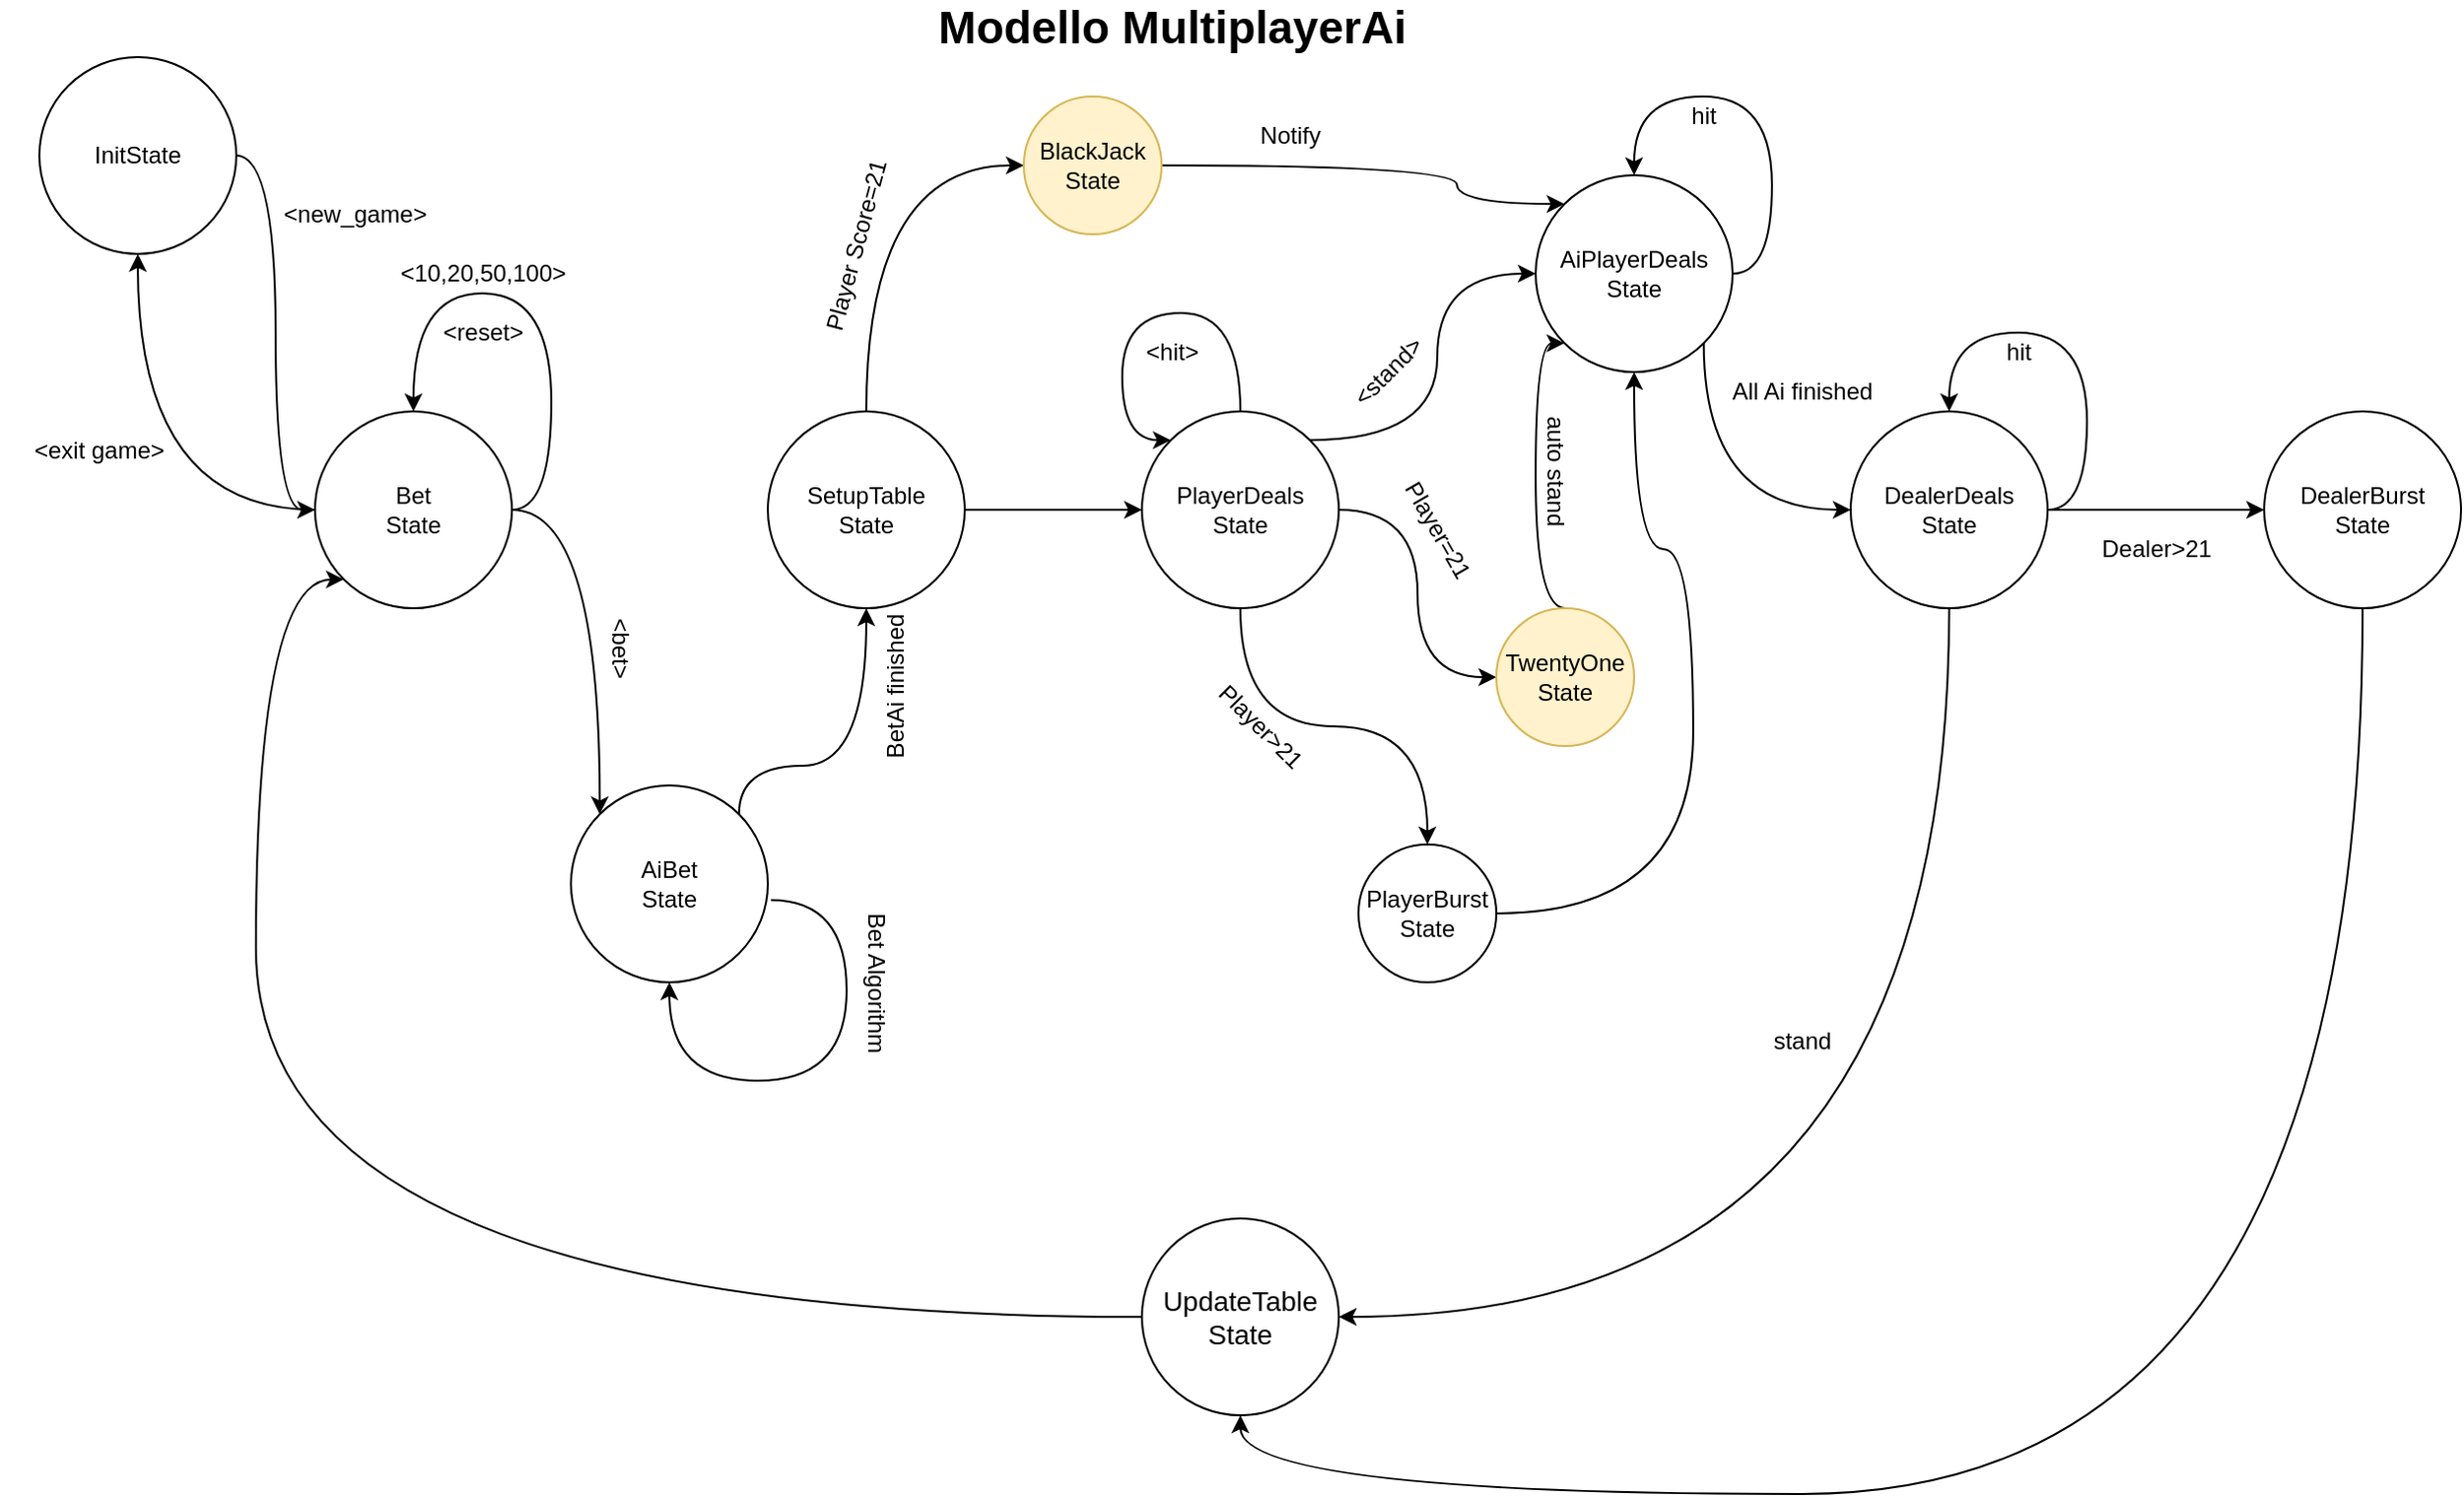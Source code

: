 <mxfile version="13.0.1" type="device"><diagram id="wh02KJCuq_wHx5F-cAOl" name="Page-1"><mxGraphModel dx="1038" dy="531" grid="1" gridSize="10" guides="1" tooltips="1" connect="1" arrows="1" fold="1" page="1" pageScale="1" pageWidth="850" pageHeight="1100" math="0" shadow="0"><root><mxCell id="0"/><mxCell id="1" parent="0"/><mxCell id="nEd0ZQ3Jc6tkUlyCRxLV-5" style="edgeStyle=orthogonalEdgeStyle;rounded=0;orthogonalLoop=1;jettySize=auto;html=1;exitX=1;exitY=0.5;exitDx=0;exitDy=0;curved=1;entryX=0;entryY=0.5;entryDx=0;entryDy=0;" parent="1" source="nEd0ZQ3Jc6tkUlyCRxLV-7" target="nEd0ZQ3Jc6tkUlyCRxLV-3" edge="1"><mxGeometry relative="1" as="geometry"/></mxCell><mxCell id="nEd0ZQ3Jc6tkUlyCRxLV-14" value="&amp;lt;new_game&amp;gt;" style="text;html=1;align=center;verticalAlign=middle;resizable=0;points=[];" parent="nEd0ZQ3Jc6tkUlyCRxLV-5" vertex="1" connectable="0"><mxGeometry x="-0.092" relative="1" as="geometry"><mxPoint x="40" y="-50" as="offset"/></mxGeometry></mxCell><mxCell id="nEd0ZQ3Jc6tkUlyCRxLV-10" style="edgeStyle=orthogonalEdgeStyle;curved=1;rounded=0;orthogonalLoop=1;jettySize=auto;html=1;exitX=1;exitY=0.5;exitDx=0;exitDy=0;entryX=0.5;entryY=0;entryDx=0;entryDy=0;" parent="1" source="nEd0ZQ3Jc6tkUlyCRxLV-3" target="nEd0ZQ3Jc6tkUlyCRxLV-3" edge="1"><mxGeometry relative="1" as="geometry"><mxPoint x="350" y="290" as="targetPoint"/><Array as="points"><mxPoint x="280" y="280"/><mxPoint x="280" y="170"/><mxPoint x="210" y="170"/></Array></mxGeometry></mxCell><mxCell id="nEd0ZQ3Jc6tkUlyCRxLV-18" style="edgeStyle=orthogonalEdgeStyle;curved=1;rounded=0;orthogonalLoop=1;jettySize=auto;html=1;entryX=0;entryY=0;entryDx=0;entryDy=0;" parent="1" source="nEd0ZQ3Jc6tkUlyCRxLV-3" target="p2_UENm3esjOspnEq72W-12" edge="1"><mxGeometry relative="1" as="geometry"/></mxCell><mxCell id="nEd0ZQ3Jc6tkUlyCRxLV-57" style="edgeStyle=orthogonalEdgeStyle;curved=1;rounded=0;orthogonalLoop=1;jettySize=auto;html=1;exitX=0;exitY=0.5;exitDx=0;exitDy=0;entryX=0.5;entryY=1;entryDx=0;entryDy=0;" parent="1" source="nEd0ZQ3Jc6tkUlyCRxLV-3" target="nEd0ZQ3Jc6tkUlyCRxLV-7" edge="1"><mxGeometry relative="1" as="geometry"/></mxCell><mxCell id="nEd0ZQ3Jc6tkUlyCRxLV-3" value="Bet&lt;br&gt;State" style="ellipse;whiteSpace=wrap;html=1;" parent="1" vertex="1"><mxGeometry x="160" y="230" width="100" height="100" as="geometry"/></mxCell><mxCell id="nEd0ZQ3Jc6tkUlyCRxLV-7" value="InitState" style="ellipse;whiteSpace=wrap;html=1;" parent="1" vertex="1"><mxGeometry x="20" y="50" width="100" height="100" as="geometry"/></mxCell><mxCell id="nEd0ZQ3Jc6tkUlyCRxLV-11" value="&amp;lt;bet&amp;gt;" style="text;html=1;align=center;verticalAlign=middle;resizable=0;points=[];autosize=1;rotation=90;" parent="1" vertex="1"><mxGeometry x="290" y="340" width="50" height="20" as="geometry"/></mxCell><mxCell id="nEd0ZQ3Jc6tkUlyCRxLV-16" value="&amp;lt;10,20,50,100&amp;gt;" style="text;html=1;align=center;verticalAlign=middle;resizable=0;points=[];autosize=1;" parent="1" vertex="1"><mxGeometry x="185" y="150" width="120" height="20" as="geometry"/></mxCell><mxCell id="nEd0ZQ3Jc6tkUlyCRxLV-20" style="edgeStyle=orthogonalEdgeStyle;curved=1;rounded=0;orthogonalLoop=1;jettySize=auto;html=1;exitX=1;exitY=0.5;exitDx=0;exitDy=0;entryX=0;entryY=0.5;entryDx=0;entryDy=0;" parent="1" source="nEd0ZQ3Jc6tkUlyCRxLV-17" target="nEd0ZQ3Jc6tkUlyCRxLV-19" edge="1"><mxGeometry relative="1" as="geometry"/></mxCell><mxCell id="nEd0ZQ3Jc6tkUlyCRxLV-42" style="edgeStyle=orthogonalEdgeStyle;curved=1;rounded=0;orthogonalLoop=1;jettySize=auto;html=1;exitX=0.5;exitY=0;exitDx=0;exitDy=0;entryX=0;entryY=0.5;entryDx=0;entryDy=0;" parent="1" source="nEd0ZQ3Jc6tkUlyCRxLV-17" target="nEd0ZQ3Jc6tkUlyCRxLV-44" edge="1"><mxGeometry relative="1" as="geometry"><mxPoint x="440" y="420" as="targetPoint"/></mxGeometry></mxCell><mxCell id="nEd0ZQ3Jc6tkUlyCRxLV-17" value="SetupTable&lt;br&gt;State" style="ellipse;whiteSpace=wrap;html=1;" parent="1" vertex="1"><mxGeometry x="390" y="230" width="100" height="100" as="geometry"/></mxCell><mxCell id="nEd0ZQ3Jc6tkUlyCRxLV-25" style="edgeStyle=orthogonalEdgeStyle;curved=1;rounded=0;orthogonalLoop=1;jettySize=auto;html=1;exitX=1;exitY=0;exitDx=0;exitDy=0;entryX=0;entryY=0.5;entryDx=0;entryDy=0;" parent="1" source="nEd0ZQ3Jc6tkUlyCRxLV-19" target="p2_UENm3esjOspnEq72W-3" edge="1"><mxGeometry relative="1" as="geometry"/></mxCell><mxCell id="nEd0ZQ3Jc6tkUlyCRxLV-29" style="edgeStyle=orthogonalEdgeStyle;curved=1;rounded=0;orthogonalLoop=1;jettySize=auto;html=1;exitX=0.5;exitY=1;exitDx=0;exitDy=0;entryX=0.5;entryY=0;entryDx=0;entryDy=0;" parent="1" source="nEd0ZQ3Jc6tkUlyCRxLV-19" target="nEd0ZQ3Jc6tkUlyCRxLV-30" edge="1"><mxGeometry relative="1" as="geometry"><mxPoint x="710" y="430" as="targetPoint"/></mxGeometry></mxCell><mxCell id="Vh8N5mMY4WQEyqMn_NPE-4" style="edgeStyle=orthogonalEdgeStyle;curved=1;rounded=0;orthogonalLoop=1;jettySize=auto;html=1;exitX=1;exitY=0.5;exitDx=0;exitDy=0;entryX=0;entryY=0.5;entryDx=0;entryDy=0;" parent="1" source="nEd0ZQ3Jc6tkUlyCRxLV-19" target="Vh8N5mMY4WQEyqMn_NPE-1" edge="1"><mxGeometry relative="1" as="geometry"/></mxCell><mxCell id="nEd0ZQ3Jc6tkUlyCRxLV-19" value="PlayerDeals&lt;br&gt;State" style="ellipse;whiteSpace=wrap;html=1;" parent="1" vertex="1"><mxGeometry x="580" y="230" width="100" height="100" as="geometry"/></mxCell><mxCell id="nEd0ZQ3Jc6tkUlyCRxLV-22" value="&amp;lt;hit&amp;gt;" style="text;html=1;align=center;verticalAlign=middle;resizable=0;points=[];autosize=1;" parent="1" vertex="1"><mxGeometry x="570" y="190" width="50" height="20" as="geometry"/></mxCell><mxCell id="nEd0ZQ3Jc6tkUlyCRxLV-37" style="edgeStyle=orthogonalEdgeStyle;curved=1;rounded=0;orthogonalLoop=1;jettySize=auto;html=1;exitX=0.5;exitY=1;exitDx=0;exitDy=0;entryX=1;entryY=0.5;entryDx=0;entryDy=0;" parent="1" source="nEd0ZQ3Jc6tkUlyCRxLV-23" target="nEd0ZQ3Jc6tkUlyCRxLV-34" edge="1"><mxGeometry relative="1" as="geometry"><Array as="points"><mxPoint x="990" y="690"/></Array></mxGeometry></mxCell><mxCell id="nEd0ZQ3Jc6tkUlyCRxLV-50" style="edgeStyle=orthogonalEdgeStyle;curved=1;rounded=0;orthogonalLoop=1;jettySize=auto;html=1;exitX=1;exitY=0.5;exitDx=0;exitDy=0;entryX=0;entryY=0.5;entryDx=0;entryDy=0;" parent="1" source="nEd0ZQ3Jc6tkUlyCRxLV-23" target="nEd0ZQ3Jc6tkUlyCRxLV-49" edge="1"><mxGeometry relative="1" as="geometry"/></mxCell><mxCell id="nEd0ZQ3Jc6tkUlyCRxLV-23" value="DealerDeals&lt;br&gt;State" style="ellipse;whiteSpace=wrap;html=1;" parent="1" vertex="1"><mxGeometry x="940" y="230" width="100" height="100" as="geometry"/></mxCell><mxCell id="nEd0ZQ3Jc6tkUlyCRxLV-24" style="edgeStyle=orthogonalEdgeStyle;curved=1;rounded=0;orthogonalLoop=1;jettySize=auto;html=1;exitX=0.5;exitY=0;exitDx=0;exitDy=0;entryX=0;entryY=0;entryDx=0;entryDy=0;" parent="1" source="nEd0ZQ3Jc6tkUlyCRxLV-19" target="nEd0ZQ3Jc6tkUlyCRxLV-19" edge="1"><mxGeometry relative="1" as="geometry"><Array as="points"><mxPoint x="630" y="180"/><mxPoint x="570" y="180"/><mxPoint x="570" y="245"/></Array></mxGeometry></mxCell><mxCell id="nEd0ZQ3Jc6tkUlyCRxLV-26" value="&amp;lt;stand&amp;gt;" style="text;html=1;align=center;verticalAlign=middle;resizable=0;points=[];autosize=1;rotation=-45;" parent="1" vertex="1"><mxGeometry x="670" y="200" width="70" height="20" as="geometry"/></mxCell><mxCell id="nEd0ZQ3Jc6tkUlyCRxLV-35" style="edgeStyle=orthogonalEdgeStyle;curved=1;rounded=0;orthogonalLoop=1;jettySize=auto;html=1;exitX=1;exitY=0.5;exitDx=0;exitDy=0;entryX=0.5;entryY=1;entryDx=0;entryDy=0;" parent="1" source="nEd0ZQ3Jc6tkUlyCRxLV-30" target="p2_UENm3esjOspnEq72W-3" edge="1"><mxGeometry relative="1" as="geometry"><mxPoint x="930" y="280" as="targetPoint"/><Array as="points"><mxPoint x="860" y="485"/><mxPoint x="860" y="300"/><mxPoint x="830" y="300"/></Array></mxGeometry></mxCell><mxCell id="nEd0ZQ3Jc6tkUlyCRxLV-30" value="PlayerBurst&lt;br&gt;State" style="ellipse;whiteSpace=wrap;html=1;" parent="1" vertex="1"><mxGeometry x="690" y="450" width="70" height="70" as="geometry"/></mxCell><mxCell id="nEd0ZQ3Jc6tkUlyCRxLV-31" value="Player&amp;gt;21" style="text;html=1;align=center;verticalAlign=middle;resizable=0;points=[];autosize=1;rotation=45;" parent="1" vertex="1"><mxGeometry x="600" y="380" width="80" height="20" as="geometry"/></mxCell><mxCell id="nEd0ZQ3Jc6tkUlyCRxLV-38" style="edgeStyle=orthogonalEdgeStyle;curved=1;rounded=0;orthogonalLoop=1;jettySize=auto;html=1;exitX=0;exitY=0.5;exitDx=0;exitDy=0;entryX=0;entryY=1;entryDx=0;entryDy=0;" parent="1" source="nEd0ZQ3Jc6tkUlyCRxLV-34" target="nEd0ZQ3Jc6tkUlyCRxLV-3" edge="1"><mxGeometry relative="1" as="geometry"><Array as="points"><mxPoint x="130" y="690"/><mxPoint x="130" y="315"/></Array></mxGeometry></mxCell><mxCell id="nEd0ZQ3Jc6tkUlyCRxLV-34" value="&lt;font style=&quot;font-size: 14px&quot;&gt;UpdateTable&lt;br&gt;State&lt;/font&gt;" style="ellipse;whiteSpace=wrap;html=1;" parent="1" vertex="1"><mxGeometry x="580" y="640" width="100" height="100" as="geometry"/></mxCell><mxCell id="nEd0ZQ3Jc6tkUlyCRxLV-36" value="&lt;font style=&quot;font-size: 23px&quot;&gt;&lt;b&gt;Modello MultiplayerAi&lt;/b&gt;&lt;/font&gt;" style="text;html=1;align=center;verticalAlign=middle;resizable=0;points=[];autosize=1;" parent="1" vertex="1"><mxGeometry x="470" y="25" width="250" height="20" as="geometry"/></mxCell><mxCell id="nEd0ZQ3Jc6tkUlyCRxLV-43" value="Player Score=21" style="text;html=1;align=center;verticalAlign=middle;resizable=0;points=[];autosize=1;rotation=-75;" parent="1" vertex="1"><mxGeometry x="370" y="136" width="130" height="20" as="geometry"/></mxCell><mxCell id="nEd0ZQ3Jc6tkUlyCRxLV-47" style="edgeStyle=orthogonalEdgeStyle;curved=1;rounded=0;orthogonalLoop=1;jettySize=auto;html=1;exitX=1;exitY=0.5;exitDx=0;exitDy=0;entryX=0;entryY=0;entryDx=0;entryDy=0;" parent="1" source="nEd0ZQ3Jc6tkUlyCRxLV-44" target="p2_UENm3esjOspnEq72W-3" edge="1"><mxGeometry relative="1" as="geometry"><mxPoint x="770" y="160" as="targetPoint"/><Array as="points"><mxPoint x="740" y="105"/><mxPoint x="740" y="125"/></Array></mxGeometry></mxCell><mxCell id="nEd0ZQ3Jc6tkUlyCRxLV-44" value="BlackJack&lt;br&gt;State" style="ellipse;whiteSpace=wrap;html=1;fillColor=#fff2cc;strokeColor=#d6b656;" parent="1" vertex="1"><mxGeometry x="520" y="70" width="70" height="70" as="geometry"/></mxCell><mxCell id="nEd0ZQ3Jc6tkUlyCRxLV-48" value="&amp;lt;reset&amp;gt;" style="text;html=1;align=center;verticalAlign=middle;resizable=0;points=[];autosize=1;" parent="1" vertex="1"><mxGeometry x="210" y="180" width="70" height="20" as="geometry"/></mxCell><mxCell id="nEd0ZQ3Jc6tkUlyCRxLV-53" style="edgeStyle=orthogonalEdgeStyle;curved=1;rounded=0;orthogonalLoop=1;jettySize=auto;html=1;exitX=0.5;exitY=1;exitDx=0;exitDy=0;entryX=0.5;entryY=1;entryDx=0;entryDy=0;" parent="1" source="nEd0ZQ3Jc6tkUlyCRxLV-49" target="nEd0ZQ3Jc6tkUlyCRxLV-34" edge="1"><mxGeometry relative="1" as="geometry"><Array as="points"><mxPoint x="1200" y="780"/><mxPoint x="630" y="780"/></Array></mxGeometry></mxCell><mxCell id="nEd0ZQ3Jc6tkUlyCRxLV-49" value="DealerBurst&lt;br&gt;State" style="ellipse;whiteSpace=wrap;html=1;" parent="1" vertex="1"><mxGeometry x="1150" y="230" width="100" height="100" as="geometry"/></mxCell><mxCell id="nEd0ZQ3Jc6tkUlyCRxLV-52" value="hit" style="text;html=1;align=center;verticalAlign=middle;resizable=0;points=[];autosize=1;" parent="1" vertex="1"><mxGeometry x="1010" y="190" width="30" height="20" as="geometry"/></mxCell><mxCell id="nEd0ZQ3Jc6tkUlyCRxLV-54" value="stand" style="text;html=1;align=center;verticalAlign=middle;resizable=0;points=[];autosize=1;" parent="1" vertex="1"><mxGeometry x="890" y="540" width="50" height="20" as="geometry"/></mxCell><mxCell id="nEd0ZQ3Jc6tkUlyCRxLV-55" value="Dealer&amp;gt;21" style="text;html=1;align=center;verticalAlign=middle;resizable=0;points=[];autosize=1;" parent="1" vertex="1"><mxGeometry x="1050" y="290" width="90" height="20" as="geometry"/></mxCell><mxCell id="nEd0ZQ3Jc6tkUlyCRxLV-58" value="&amp;lt;exit game&amp;gt;" style="text;html=1;align=center;verticalAlign=middle;resizable=0;points=[];autosize=1;" parent="1" vertex="1"><mxGeometry y="240" width="100" height="20" as="geometry"/></mxCell><mxCell id="Vh8N5mMY4WQEyqMn_NPE-5" style="edgeStyle=orthogonalEdgeStyle;curved=1;rounded=0;orthogonalLoop=1;jettySize=auto;html=1;exitX=0.5;exitY=0;exitDx=0;exitDy=0;entryX=0;entryY=1;entryDx=0;entryDy=0;" parent="1" source="Vh8N5mMY4WQEyqMn_NPE-1" target="p2_UENm3esjOspnEq72W-3" edge="1"><mxGeometry relative="1" as="geometry"><mxPoint x="770" y="310" as="targetPoint"/><Array as="points"><mxPoint x="780" y="330"/><mxPoint x="780" y="195"/></Array></mxGeometry></mxCell><mxCell id="Vh8N5mMY4WQEyqMn_NPE-1" value="TwentyOne&lt;br&gt;State" style="ellipse;whiteSpace=wrap;html=1;fillColor=#fff2cc;strokeColor=#d6b656;" parent="1" vertex="1"><mxGeometry x="760" y="330" width="70" height="70" as="geometry"/></mxCell><mxCell id="Vh8N5mMY4WQEyqMn_NPE-6" value="Player=21" style="text;html=1;align=center;verticalAlign=middle;resizable=0;points=[];autosize=1;rotation=60;" parent="1" vertex="1"><mxGeometry x="690" y="280" width="80" height="20" as="geometry"/></mxCell><mxCell id="Vh8N5mMY4WQEyqMn_NPE-8" style="edgeStyle=orthogonalEdgeStyle;curved=1;rounded=0;orthogonalLoop=1;jettySize=auto;html=1;exitX=1;exitY=0.5;exitDx=0;exitDy=0;entryX=0.5;entryY=0;entryDx=0;entryDy=0;" parent="1" source="nEd0ZQ3Jc6tkUlyCRxLV-23" target="nEd0ZQ3Jc6tkUlyCRxLV-23" edge="1"><mxGeometry relative="1" as="geometry"><Array as="points"><mxPoint x="1060" y="280"/><mxPoint x="1060" y="190"/><mxPoint x="990" y="190"/></Array></mxGeometry></mxCell><mxCell id="p2_UENm3esjOspnEq72W-3" value="AiPlayerDeals&lt;br&gt;State" style="ellipse;whiteSpace=wrap;html=1;" vertex="1" parent="1"><mxGeometry x="780" y="110" width="100" height="100" as="geometry"/></mxCell><mxCell id="p2_UENm3esjOspnEq72W-4" value="Notify" style="text;html=1;align=center;verticalAlign=middle;resizable=0;points=[];autosize=1;" vertex="1" parent="1"><mxGeometry x="630" y="80" width="50" height="20" as="geometry"/></mxCell><mxCell id="p2_UENm3esjOspnEq72W-5" style="edgeStyle=orthogonalEdgeStyle;curved=1;rounded=0;orthogonalLoop=1;jettySize=auto;html=1;exitX=1;exitY=1;exitDx=0;exitDy=0;entryX=0;entryY=0.5;entryDx=0;entryDy=0;" edge="1" parent="1" source="p2_UENm3esjOspnEq72W-3" target="nEd0ZQ3Jc6tkUlyCRxLV-23"><mxGeometry relative="1" as="geometry"><mxPoint x="690" y="290" as="sourcePoint"/><mxPoint x="840" y="220" as="targetPoint"/><Array as="points"><mxPoint x="865" y="280"/></Array></mxGeometry></mxCell><mxCell id="p2_UENm3esjOspnEq72W-6" value="All Ai finished" style="text;html=1;align=center;verticalAlign=middle;resizable=0;points=[];autosize=1;" vertex="1" parent="1"><mxGeometry x="870" y="210" width="90" height="20" as="geometry"/></mxCell><mxCell id="p2_UENm3esjOspnEq72W-7" value="hit" style="text;html=1;align=center;verticalAlign=middle;resizable=0;points=[];autosize=1;" vertex="1" parent="1"><mxGeometry x="850" y="70" width="30" height="20" as="geometry"/></mxCell><mxCell id="p2_UENm3esjOspnEq72W-8" style="edgeStyle=orthogonalEdgeStyle;curved=1;rounded=0;orthogonalLoop=1;jettySize=auto;html=1;exitX=1;exitY=0.5;exitDx=0;exitDy=0;entryX=0.5;entryY=0;entryDx=0;entryDy=0;" edge="1" parent="1" source="p2_UENm3esjOspnEq72W-3" target="p2_UENm3esjOspnEq72W-3"><mxGeometry relative="1" as="geometry"><Array as="points"><mxPoint x="900" y="160"/><mxPoint x="900" y="70"/><mxPoint x="830" y="70"/></Array><mxPoint x="890" y="160" as="sourcePoint"/><mxPoint x="840" y="110" as="targetPoint"/></mxGeometry></mxCell><mxCell id="p2_UENm3esjOspnEq72W-9" value="auto stand" style="text;html=1;align=center;verticalAlign=middle;resizable=0;points=[];autosize=1;rotation=90;" vertex="1" parent="1"><mxGeometry x="755" y="250" width="70" height="20" as="geometry"/></mxCell><mxCell id="p2_UENm3esjOspnEq72W-11" style="edgeStyle=orthogonalEdgeStyle;curved=1;rounded=0;orthogonalLoop=1;jettySize=auto;html=1;exitX=1.016;exitY=0.582;exitDx=0;exitDy=0;entryX=0.5;entryY=1;entryDx=0;entryDy=0;exitPerimeter=0;" edge="1" parent="1" source="p2_UENm3esjOspnEq72W-12" target="p2_UENm3esjOspnEq72W-12"><mxGeometry relative="1" as="geometry"><mxPoint x="340" y="530" as="targetPoint"/><Array as="points"><mxPoint x="430" y="478"/><mxPoint x="430" y="570"/><mxPoint x="340" y="570"/></Array><mxPoint x="390" y="480" as="sourcePoint"/></mxGeometry></mxCell><mxCell id="p2_UENm3esjOspnEq72W-12" value="AiBet&lt;br&gt;State" style="ellipse;whiteSpace=wrap;html=1;" vertex="1" parent="1"><mxGeometry x="290" y="420" width="100" height="100" as="geometry"/></mxCell><mxCell id="p2_UENm3esjOspnEq72W-17" style="edgeStyle=orthogonalEdgeStyle;curved=1;rounded=0;orthogonalLoop=1;jettySize=auto;html=1;entryX=0.5;entryY=1;entryDx=0;entryDy=0;exitX=1;exitY=0;exitDx=0;exitDy=0;" edge="1" parent="1" source="p2_UENm3esjOspnEq72W-12" target="nEd0ZQ3Jc6tkUlyCRxLV-17"><mxGeometry relative="1" as="geometry"><mxPoint x="270" y="290" as="sourcePoint"/><mxPoint x="314.645" y="444.645" as="targetPoint"/><Array as="points"><mxPoint x="375" y="410"/><mxPoint x="440" y="410"/></Array></mxGeometry></mxCell><mxCell id="p2_UENm3esjOspnEq72W-18" value="Bet Algorithm" style="text;html=1;align=center;verticalAlign=middle;resizable=0;points=[];autosize=1;rotation=90;" vertex="1" parent="1"><mxGeometry x="400" y="510" width="90" height="20" as="geometry"/></mxCell><mxCell id="p2_UENm3esjOspnEq72W-19" value="BetAi finished" style="text;html=1;align=center;verticalAlign=middle;resizable=0;points=[];autosize=1;rotation=-90;" vertex="1" parent="1"><mxGeometry x="410" y="360" width="90" height="20" as="geometry"/></mxCell></root></mxGraphModel></diagram></mxfile>